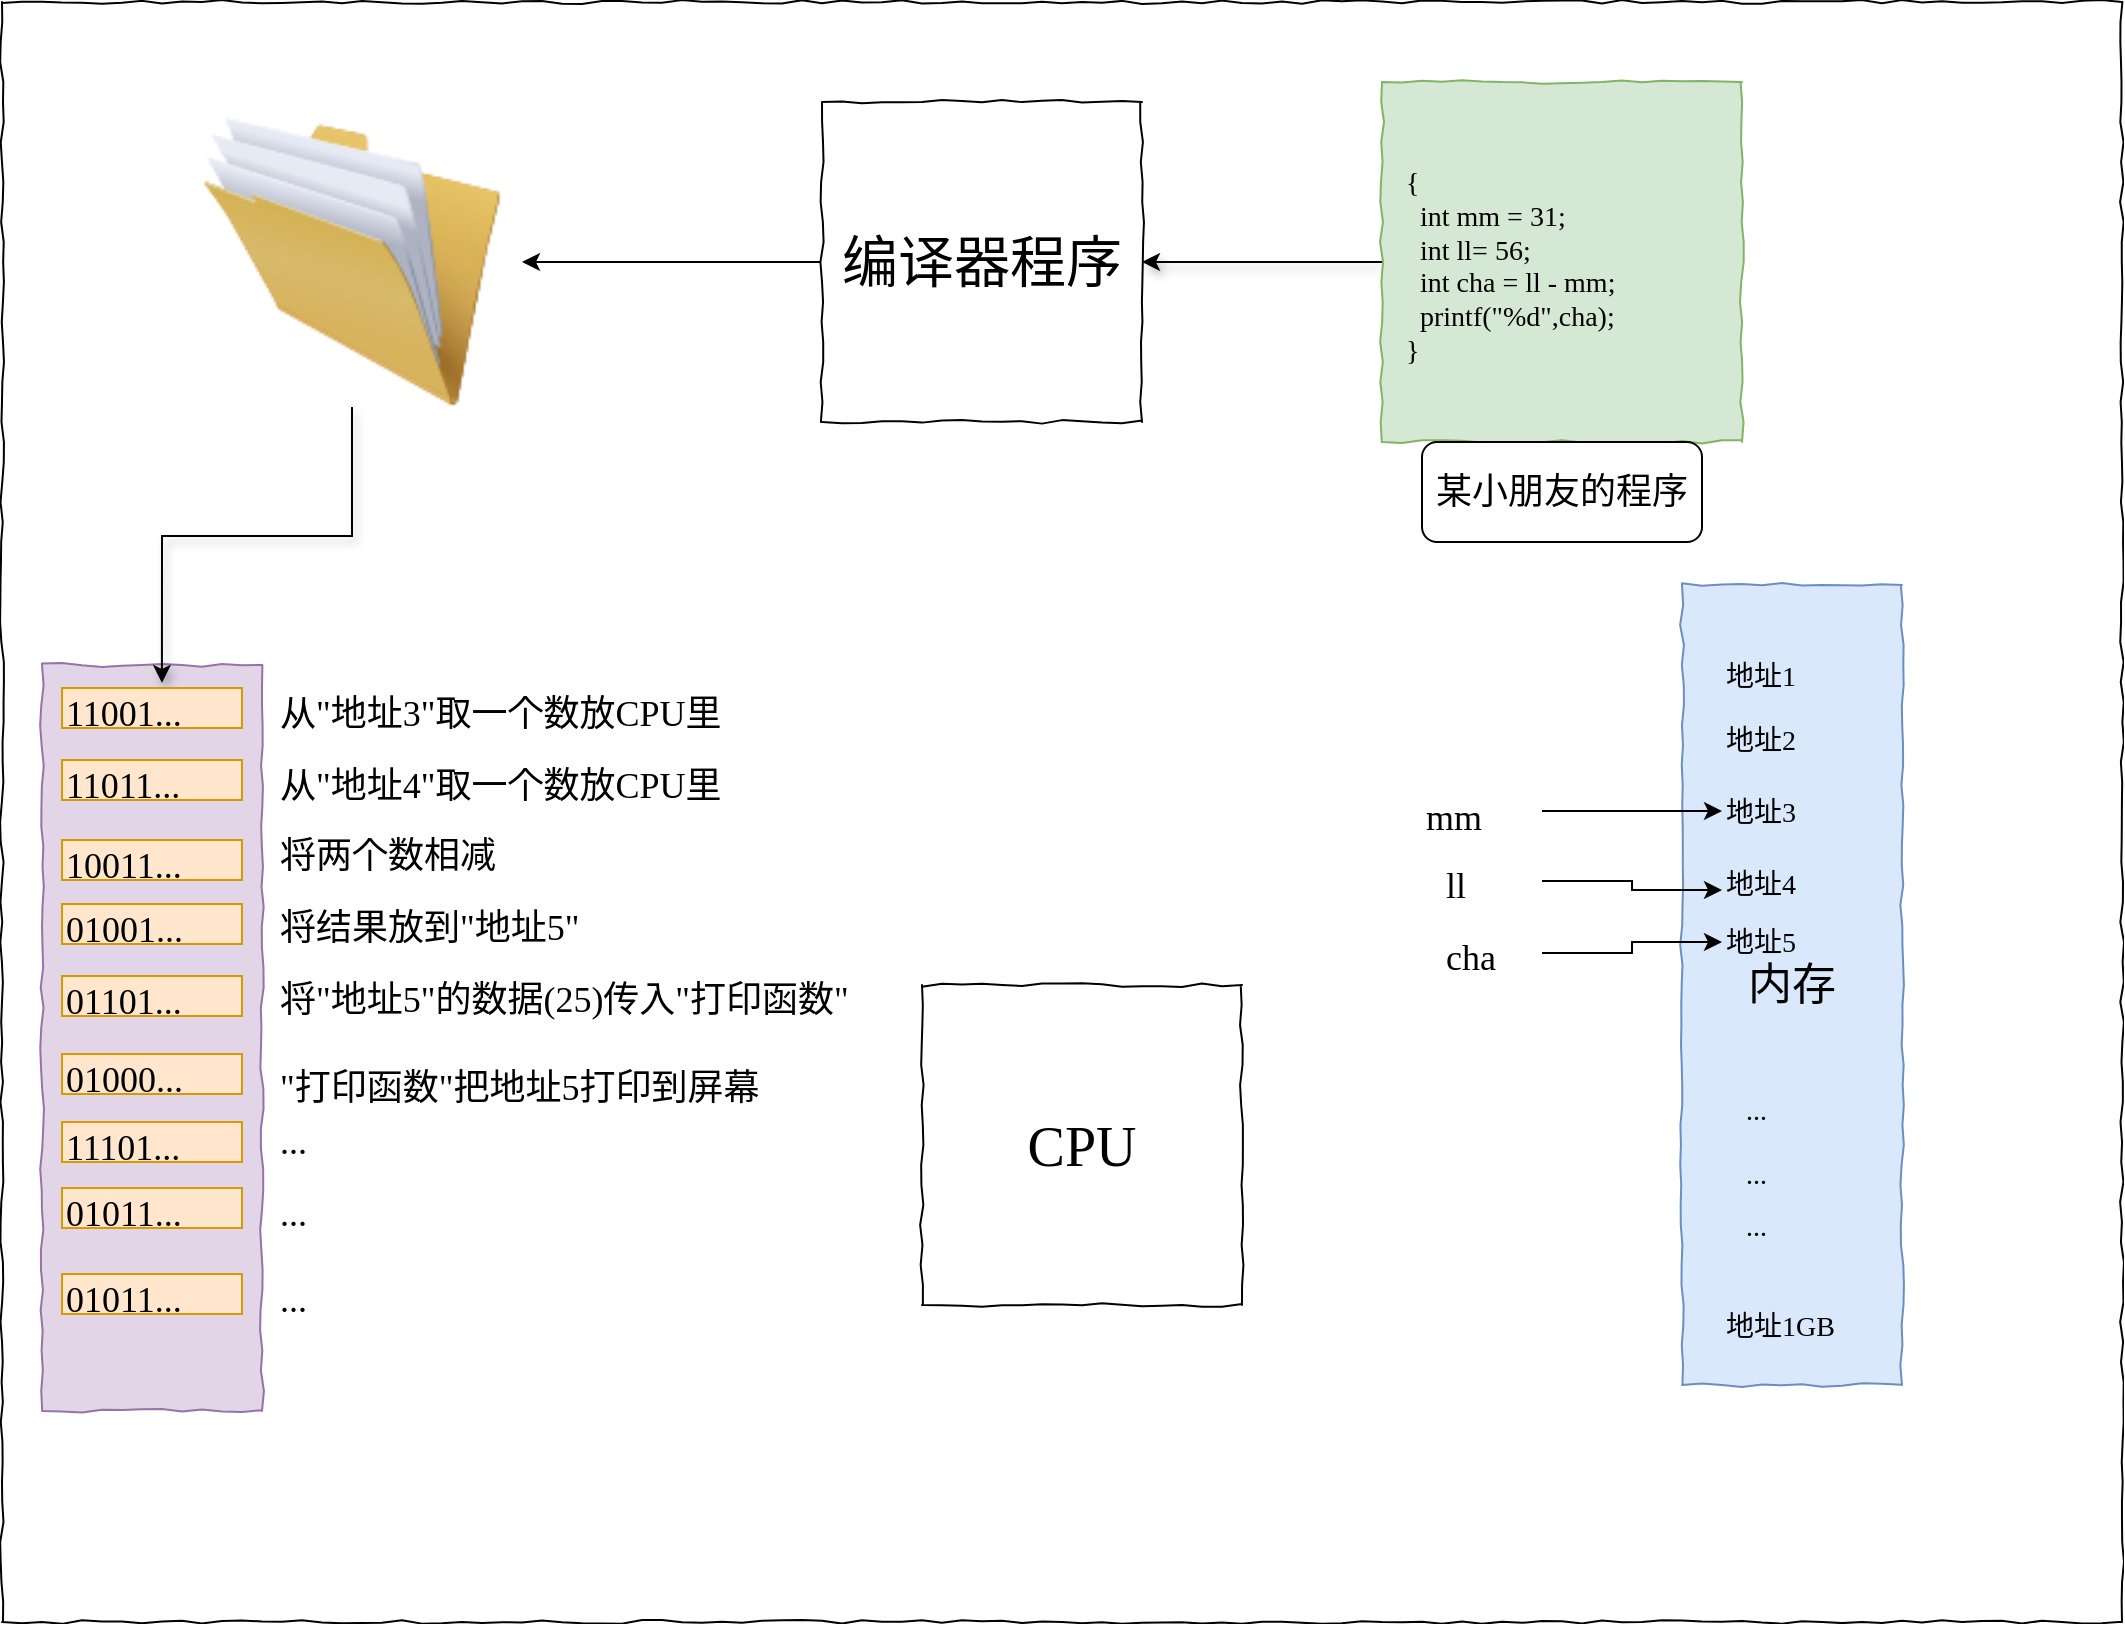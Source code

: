 <mxfile version="12.7.9" type="github">
  <diagram name="Page-1" id="03018318-947c-dd8e-b7a3-06fadd420f32">
    <mxGraphModel dx="2062" dy="1150" grid="1" gridSize="10" guides="1" tooltips="1" connect="1" arrows="1" fold="1" page="1" pageScale="1" pageWidth="1100" pageHeight="850" background="#ffffff" math="0" shadow="0">
      <root>
        <mxCell id="0" />
        <mxCell id="1" parent="0" />
        <mxCell id="677b7b8949515195-1" value="" style="whiteSpace=wrap;html=1;rounded=0;shadow=0;labelBackgroundColor=none;strokeColor=#000000;strokeWidth=1;fillColor=none;fontFamily=Verdana;fontSize=12;fontColor=#000000;align=center;comic=1;" parent="1" vertex="1">
          <mxGeometry x="20" y="20" width="1060" height="810" as="geometry" />
        </mxCell>
        <mxCell id="677b7b8949515195-8" value="" style="whiteSpace=wrap;html=1;rounded=0;shadow=0;labelBackgroundColor=none;strokeWidth=1;fillColor=#e1d5e7;fontFamily=Verdana;fontSize=12;align=center;comic=1;strokeColor=#9673a6;" parent="1" vertex="1">
          <mxGeometry x="40" y="351.5" width="110" height="373" as="geometry" />
        </mxCell>
        <mxCell id="677b7b8949515195-27" value="从&quot;地址3&quot;取一个数放CPU里" style="text;html=1;points=[];align=left;verticalAlign=top;spacingTop=-4;fontSize=18;fontFamily=Verdana" parent="1" vertex="1">
          <mxGeometry x="157" y="363" width="170" height="20" as="geometry" />
        </mxCell>
        <mxCell id="677b7b8949515195-28" value="从&quot;地址4&quot;取一个数放CPU里" style="text;html=1;points=[];align=left;verticalAlign=top;spacingTop=-4;fontSize=18;fontFamily=Verdana" parent="1" vertex="1">
          <mxGeometry x="157" y="399" width="170" height="20" as="geometry" />
        </mxCell>
        <mxCell id="677b7b8949515195-29" value="将两个数相减" style="text;html=1;points=[];align=left;verticalAlign=top;spacingTop=-4;fontSize=18;fontFamily=Verdana" parent="1" vertex="1">
          <mxGeometry x="157" y="434" width="170" height="20" as="geometry" />
        </mxCell>
        <mxCell id="677b7b8949515195-30" value="将结果放到&quot;地址5&quot;" style="text;html=1;points=[];align=left;verticalAlign=top;spacingTop=-4;fontSize=18;fontFamily=Verdana" parent="1" vertex="1">
          <mxGeometry x="157" y="470" width="170" height="20" as="geometry" />
        </mxCell>
        <mxCell id="677b7b8949515195-31" value="..." style="text;html=1;points=[];align=left;verticalAlign=top;spacingTop=-4;fontSize=18;fontFamily=Verdana" parent="1" vertex="1">
          <mxGeometry x="157" y="577" width="170" height="20" as="geometry" />
        </mxCell>
        <mxCell id="677b7b8949515195-32" value="..." style="text;html=1;points=[];align=left;verticalAlign=top;spacingTop=-4;fontSize=18;fontFamily=Verdana" parent="1" vertex="1">
          <mxGeometry x="157" y="613" width="170" height="20" as="geometry" />
        </mxCell>
        <mxCell id="677b7b8949515195-33" value="..." style="text;html=1;points=[];align=left;verticalAlign=top;spacingTop=-4;fontSize=18;fontFamily=Verdana" parent="1" vertex="1">
          <mxGeometry x="157" y="656" width="170" height="20" as="geometry" />
        </mxCell>
        <mxCell id="677b7b8949515195-39" value="将&quot;地址5&quot;的数据(25)传入&quot;打印函数&quot;" style="text;html=1;points=[];align=left;verticalAlign=top;spacingTop=-4;fontSize=18;fontFamily=Verdana" parent="1" vertex="1">
          <mxGeometry x="157" y="506" width="170" height="20" as="geometry" />
        </mxCell>
        <mxCell id="R9MmAXvPLAt7legj11qn-2" value="&lt;font style=&quot;font-size: 22px&quot;&gt;内存&lt;/font&gt;" style="whiteSpace=wrap;html=1;rounded=0;shadow=0;labelBackgroundColor=none;strokeWidth=1;fillColor=#dae8fc;fontFamily=Verdana;fontSize=12;align=center;comic=1;strokeColor=#6c8ebf;" parent="1" vertex="1">
          <mxGeometry x="860" y="311.5" width="110" height="400" as="geometry" />
        </mxCell>
        <mxCell id="R9MmAXvPLAt7legj11qn-3" value="地址1" style="text;html=1;points=[];align=left;verticalAlign=top;spacingTop=-4;fontSize=14;fontFamily=Verdana" parent="1" vertex="1">
          <mxGeometry x="880" y="346.5" width="70" height="20" as="geometry" />
        </mxCell>
        <mxCell id="R9MmAXvPLAt7legj11qn-4" value="地址2" style="text;html=1;points=[];align=left;verticalAlign=top;spacingTop=-4;fontSize=14;fontFamily=Verdana" parent="1" vertex="1">
          <mxGeometry x="880" y="378.5" width="70" height="20" as="geometry" />
        </mxCell>
        <mxCell id="R9MmAXvPLAt7legj11qn-5" value="地址3" style="text;html=1;points=[];align=left;verticalAlign=top;spacingTop=-4;fontSize=14;fontFamily=Verdana" parent="1" vertex="1">
          <mxGeometry x="880" y="414.5" width="70" height="20" as="geometry" />
        </mxCell>
        <mxCell id="R9MmAXvPLAt7legj11qn-6" value="地址4" style="text;html=1;points=[];align=left;verticalAlign=top;spacingTop=-4;fontSize=14;fontFamily=Verdana" parent="1" vertex="1">
          <mxGeometry x="880" y="450.5" width="60" height="20" as="geometry" />
        </mxCell>
        <mxCell id="R9MmAXvPLAt7legj11qn-7" value="地址1GB" style="text;html=1;points=[];align=left;verticalAlign=top;spacingTop=-4;fontSize=14;fontFamily=Verdana" parent="1" vertex="1">
          <mxGeometry x="880" y="671.5" width="60" height="20" as="geometry" />
        </mxCell>
        <mxCell id="R9MmAXvPLAt7legj11qn-8" value="地址5" style="text;html=1;points=[];align=left;verticalAlign=top;spacingTop=-4;fontSize=14;fontFamily=Verdana" parent="1" vertex="1">
          <mxGeometry x="880" y="480" width="40" height="20" as="geometry" />
        </mxCell>
        <mxCell id="R9MmAXvPLAt7legj11qn-9" value="..." style="text;html=1;points=[];align=left;verticalAlign=top;spacingTop=-4;fontSize=14;fontFamily=Verdana" parent="1" vertex="1">
          <mxGeometry x="890" y="563.5" width="50" height="20" as="geometry" />
        </mxCell>
        <mxCell id="R9MmAXvPLAt7legj11qn-10" value="..." style="text;html=1;points=[];align=left;verticalAlign=top;spacingTop=-4;fontSize=14;fontFamily=Verdana" parent="1" vertex="1">
          <mxGeometry x="890" y="595.5" width="50" height="20" as="geometry" />
        </mxCell>
        <mxCell id="R9MmAXvPLAt7legj11qn-11" value="..." style="text;html=1;points=[];align=left;verticalAlign=top;spacingTop=-4;fontSize=14;fontFamily=Verdana" parent="1" vertex="1">
          <mxGeometry x="890" y="621.5" width="50" height="20" as="geometry" />
        </mxCell>
        <mxCell id="R9MmAXvPLAt7legj11qn-12" value="CPU" style="whiteSpace=wrap;html=1;rounded=0;shadow=0;labelBackgroundColor=none;strokeWidth=1;fontFamily=Verdana;fontSize=28;align=center;comic=1;" parent="1" vertex="1">
          <mxGeometry x="480" y="511.5" width="160" height="160" as="geometry" />
        </mxCell>
        <mxCell id="R9MmAXvPLAt7legj11qn-17" style="edgeStyle=orthogonalEdgeStyle;rounded=0;orthogonalLoop=1;jettySize=auto;html=1;shadow=1;jumpSize=10;" parent="1" source="R9MmAXvPLAt7legj11qn-13" target="R9MmAXvPLAt7legj11qn-16" edge="1">
          <mxGeometry relative="1" as="geometry" />
        </mxCell>
        <mxCell id="R9MmAXvPLAt7legj11qn-13" value="" style="whiteSpace=wrap;html=1;rounded=0;shadow=0;labelBackgroundColor=none;strokeWidth=1;fillColor=#d5e8d4;fontFamily=Verdana;fontSize=12;align=center;comic=1;strokeColor=#82b366;" parent="1" vertex="1">
          <mxGeometry x="710" y="60" width="180" height="180" as="geometry" />
        </mxCell>
        <mxCell id="R9MmAXvPLAt7legj11qn-15" value="{&lt;br&gt;&amp;nbsp; int mm = 31;&lt;br&gt;&amp;nbsp; int ll= 56;&lt;br&gt;&amp;nbsp; int cha = ll - mm;&lt;br&gt;&amp;nbsp; printf(&quot;%d&quot;,cha);&lt;br&gt;}" style="text;html=1;points=[];align=left;verticalAlign=top;spacingTop=-4;fontSize=14;fontFamily=Verdana" parent="1" vertex="1">
          <mxGeometry x="720" y="100" width="160" height="90" as="geometry" />
        </mxCell>
        <mxCell id="R9MmAXvPLAt7legj11qn-18" style="edgeStyle=orthogonalEdgeStyle;rounded=0;orthogonalLoop=1;jettySize=auto;html=1;entryX=0.545;entryY=0.024;entryDx=0;entryDy=0;entryPerimeter=0;shadow=1;" parent="1" source="909S9RIOWavVKljGzQq5-8" target="677b7b8949515195-8" edge="1">
          <mxGeometry relative="1" as="geometry" />
        </mxCell>
        <mxCell id="909S9RIOWavVKljGzQq5-9" style="edgeStyle=orthogonalEdgeStyle;rounded=0;orthogonalLoop=1;jettySize=auto;html=1;" edge="1" parent="1" source="R9MmAXvPLAt7legj11qn-16" target="909S9RIOWavVKljGzQq5-8">
          <mxGeometry relative="1" as="geometry" />
        </mxCell>
        <mxCell id="R9MmAXvPLAt7legj11qn-16" value="编译器程序" style="whiteSpace=wrap;html=1;rounded=0;shadow=0;labelBackgroundColor=none;strokeWidth=1;fontFamily=Verdana;fontSize=28;align=center;comic=1;" parent="1" vertex="1">
          <mxGeometry x="430" y="70" width="160" height="160" as="geometry" />
        </mxCell>
        <mxCell id="R9MmAXvPLAt7legj11qn-22" value="&quot;打印函数&quot;把地址5打印到屏幕" style="text;html=1;points=[];align=left;verticalAlign=top;spacingTop=-4;fontSize=18;fontFamily=Verdana" parent="1" vertex="1">
          <mxGeometry x="157" y="550" width="170" height="20" as="geometry" />
        </mxCell>
        <mxCell id="R9MmAXvPLAt7legj11qn-23" value="11001..." style="text;html=1;points=[];align=left;verticalAlign=top;spacingTop=-4;fontSize=18;fontFamily=Verdana;fillColor=#ffe6cc;strokeColor=#d79b00;" parent="1" vertex="1">
          <mxGeometry x="50" y="363" width="90" height="20" as="geometry" />
        </mxCell>
        <mxCell id="R9MmAXvPLAt7legj11qn-24" value="11011..." style="text;html=1;points=[];align=left;verticalAlign=top;spacingTop=-4;fontSize=18;fontFamily=Verdana;fillColor=#ffe6cc;strokeColor=#d79b00;" parent="1" vertex="1">
          <mxGeometry x="50" y="399" width="90" height="20" as="geometry" />
        </mxCell>
        <mxCell id="R9MmAXvPLAt7legj11qn-25" value="10011..." style="text;html=1;points=[];align=left;verticalAlign=top;spacingTop=-4;fontSize=18;fontFamily=Verdana;fillColor=#ffe6cc;strokeColor=#d79b00;" parent="1" vertex="1">
          <mxGeometry x="50" y="439" width="90" height="20" as="geometry" />
        </mxCell>
        <mxCell id="R9MmAXvPLAt7legj11qn-26" value="01001..." style="text;html=1;points=[];align=left;verticalAlign=top;spacingTop=-4;fontSize=18;fontFamily=Verdana;fillColor=#ffe6cc;strokeColor=#d79b00;" parent="1" vertex="1">
          <mxGeometry x="50" y="471" width="90" height="20" as="geometry" />
        </mxCell>
        <mxCell id="R9MmAXvPLAt7legj11qn-27" value="01101..." style="text;html=1;points=[];align=left;verticalAlign=top;spacingTop=-4;fontSize=18;fontFamily=Verdana;fillColor=#ffe6cc;strokeColor=#d79b00;" parent="1" vertex="1">
          <mxGeometry x="50" y="507" width="90" height="20" as="geometry" />
        </mxCell>
        <mxCell id="R9MmAXvPLAt7legj11qn-28" value="01000..." style="text;html=1;points=[];align=left;verticalAlign=top;spacingTop=-4;fontSize=18;fontFamily=Verdana;fillColor=#ffe6cc;strokeColor=#d79b00;" parent="1" vertex="1">
          <mxGeometry x="50" y="546" width="90" height="20" as="geometry" />
        </mxCell>
        <mxCell id="R9MmAXvPLAt7legj11qn-29" value="11101..." style="text;html=1;points=[];align=left;verticalAlign=top;spacingTop=-4;fontSize=18;fontFamily=Verdana;fillColor=#ffe6cc;strokeColor=#d79b00;" parent="1" vertex="1">
          <mxGeometry x="50" y="580" width="90" height="20" as="geometry" />
        </mxCell>
        <mxCell id="R9MmAXvPLAt7legj11qn-30" value="01011..." style="text;html=1;points=[];align=left;verticalAlign=top;spacingTop=-4;fontSize=18;fontFamily=Verdana;fillColor=#ffe6cc;strokeColor=#d79b00;" parent="1" vertex="1">
          <mxGeometry x="50" y="613" width="90" height="20" as="geometry" />
        </mxCell>
        <mxCell id="R9MmAXvPLAt7legj11qn-31" value="01011..." style="text;html=1;points=[];align=left;verticalAlign=top;spacingTop=-4;fontSize=18;fontFamily=Verdana;fillColor=#ffe6cc;strokeColor=#d79b00;" parent="1" vertex="1">
          <mxGeometry x="50" y="656" width="90" height="20" as="geometry" />
        </mxCell>
        <mxCell id="R9MmAXvPLAt7legj11qn-32" value="某小朋友的程序" style="rounded=1;whiteSpace=wrap;html=1;fontSize=18;" parent="1" vertex="1">
          <mxGeometry x="730" y="240" width="140" height="50" as="geometry" />
        </mxCell>
        <mxCell id="909S9RIOWavVKljGzQq5-4" style="edgeStyle=orthogonalEdgeStyle;rounded=0;orthogonalLoop=1;jettySize=auto;html=1;" edge="1" parent="1" source="909S9RIOWavVKljGzQq5-1" target="R9MmAXvPLAt7legj11qn-5">
          <mxGeometry relative="1" as="geometry" />
        </mxCell>
        <mxCell id="909S9RIOWavVKljGzQq5-1" value="mm" style="text;html=1;points=[];align=left;verticalAlign=top;spacingTop=-4;fontSize=18;fontFamily=Verdana" vertex="1" parent="1">
          <mxGeometry x="730" y="414.5" width="60" height="20" as="geometry" />
        </mxCell>
        <mxCell id="909S9RIOWavVKljGzQq5-5" style="edgeStyle=orthogonalEdgeStyle;rounded=0;orthogonalLoop=1;jettySize=auto;html=1;entryX=0;entryY=0.675;entryDx=0;entryDy=0;entryPerimeter=0;" edge="1" parent="1" source="909S9RIOWavVKljGzQq5-2" target="R9MmAXvPLAt7legj11qn-6">
          <mxGeometry relative="1" as="geometry" />
        </mxCell>
        <mxCell id="909S9RIOWavVKljGzQq5-2" value="ll" style="text;html=1;points=[];align=left;verticalAlign=top;spacingTop=-4;fontSize=18;fontFamily=Verdana" vertex="1" parent="1">
          <mxGeometry x="740" y="449" width="50" height="21" as="geometry" />
        </mxCell>
        <mxCell id="909S9RIOWavVKljGzQq5-6" style="edgeStyle=orthogonalEdgeStyle;rounded=0;orthogonalLoop=1;jettySize=auto;html=1;" edge="1" parent="1" source="909S9RIOWavVKljGzQq5-3" target="R9MmAXvPLAt7legj11qn-8">
          <mxGeometry relative="1" as="geometry" />
        </mxCell>
        <mxCell id="909S9RIOWavVKljGzQq5-3" value="cha" style="text;html=1;points=[];align=left;verticalAlign=top;spacingTop=-4;fontSize=18;fontFamily=Verdana" vertex="1" parent="1">
          <mxGeometry x="740" y="485" width="50" height="21" as="geometry" />
        </mxCell>
        <mxCell id="909S9RIOWavVKljGzQq5-8" value="" style="image;html=1;labelBackgroundColor=#ffffff;image=img/lib/clip_art/general/Full_Folder_128x128.png" vertex="1" parent="1">
          <mxGeometry x="110" y="77.5" width="170" height="145" as="geometry" />
        </mxCell>
      </root>
    </mxGraphModel>
  </diagram>
</mxfile>
